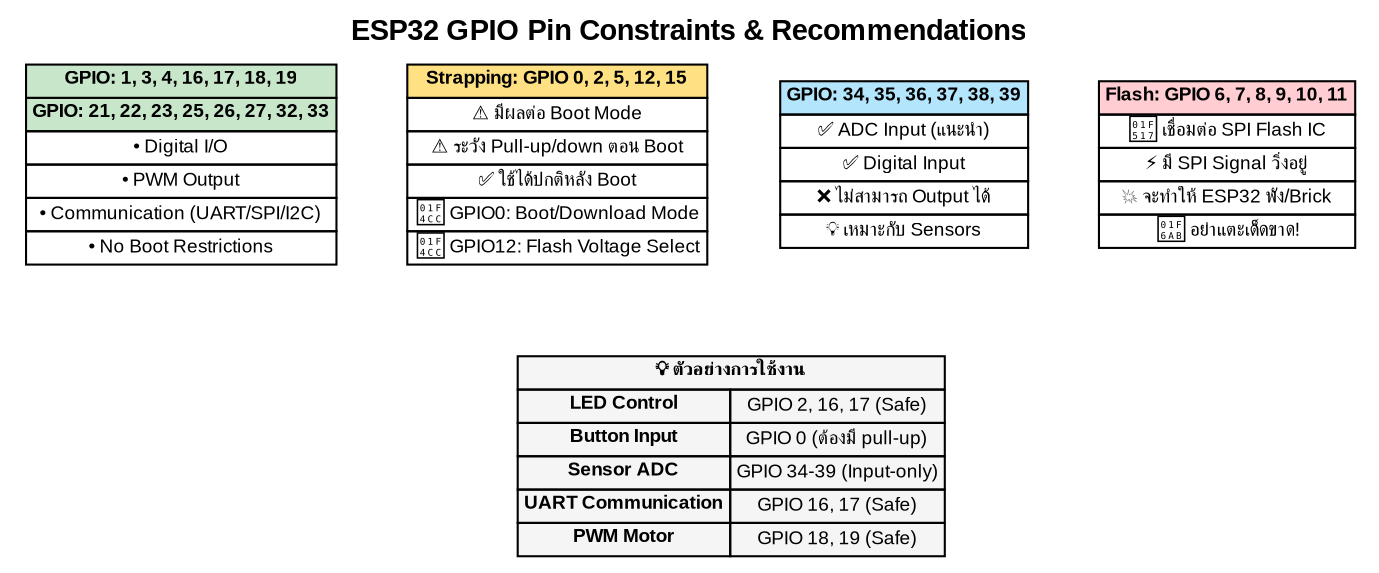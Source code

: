 digraph ESP32_GPIO_Constraints {
    // Graph settings
    rankdir=TB;
    bgcolor="white";
    node [fontname="Arial", fontsize=9];
    edge [fontname="Arial", fontsize=8];
    
    // Title
    label="ESP32 GPIO Pin Constraints & Recommendations";
    labelloc="t";
    fontsize=14;
    fontname="Arial Bold";
    
    // Safe GPIO pins
    subgraph cluster_safe {
        label="✅ Safe GPIO Pins (เสรี ใช้ได้ทุกอย่าง)";
        style=filled;
        fillcolor="#E8F5E8";
        fontsize=11;
        fontname="Arial Bold";
        
        safe_pins [label=<
            <TABLE BORDER="0" CELLBORDER="1" CELLSPACING="0">
                <TR><TD BGCOLOR="#C8E6C9"><B>GPIO: 1, 3, 4, 16, 17, 18, 19</B></TD></TR>
                <TR><TD BGCOLOR="#C8E6C9"><B>GPIO: 21, 22, 23, 25, 26, 27, 32, 33</B></TD></TR>
                <TR><TD>• Digital I/O</TD></TR>
                <TR><TD>• PWM Output</TD></TR>
                <TR><TD>• Communication (UART/SPI/I2C)</TD></TR>
                <TR><TD>• No Boot Restrictions</TD></TR>
            </TABLE>
        >, shape=plaintext];
    }
    
    // Caution pins (Strapping)
    subgraph cluster_caution {
        label="⚠️ Caution Pins (ใช้ได้แต่ระวัง Boot Mode)";
        style=filled;
        fillcolor="#FFF3E0";
        fontsize=11;
        fontname="Arial Bold";
        
        strapping_pins [label=<
            <TABLE BORDER="0" CELLBORDER="1" CELLSPACING="0">
                <TR><TD BGCOLOR="#FFE082"><B>Strapping: GPIO 0, 2, 5, 12, 15</B></TD></TR>
                <TR><TD>⚠️ มีผลต่อ Boot Mode</TD></TR>
                <TR><TD>⚠️ ระวัง Pull-up/down ตอน Boot</TD></TR>
                <TR><TD>✅ ใช้ได้ปกติหลัง Boot</TD></TR>
                <TR><TD>📌 GPIO0: Boot/Download Mode</TD></TR>
                <TR><TD>📌 GPIO12: Flash Voltage Select</TD></TR>
            </TABLE>
        >, shape=plaintext];
    }
    
    // Input-only pins
    subgraph cluster_input {
        label="🔒 Input-Only Pins (อ่านค่าได้อย่างเดียว)";
        style=filled;
        fillcolor="#E3F2FD";
        fontsize=11;
        fontname="Arial Bold";
        
        input_pins [label=<
            <TABLE BORDER="0" CELLBORDER="1" CELLSPACING="0">
                <TR><TD BGCOLOR="#B3E5FC"><B>GPIO: 34, 35, 36, 37, 38, 39</B></TD></TR>
                <TR><TD>✅ ADC Input (แนะนำ)</TD></TR>
                <TR><TD>✅ Digital Input</TD></TR>
                <TR><TD>❌ ไม่สามารถ Output ได้</TD></TR>
                <TR><TD>💡 เหมาะกับ Sensors</TD></TR>
            </TABLE>
        >, shape=plaintext];
    }
    
    // Flash pins (Forbidden)
    subgraph cluster_forbidden {
        label="🚫 Forbidden Pins (ห้ามใช้เด็ดขาด!)";
        style=filled;
        fillcolor="#FFEBEE";
        fontsize=11;
        fontname="Arial Bold";
        
        flash_pins [label=<
            <TABLE BORDER="0" CELLBORDER="1" CELLSPACING="0">
                <TR><TD BGCOLOR="#FFCDD2"><B>Flash: GPIO 6, 7, 8, 9, 10, 11</B></TD></TR>
                <TR><TD>🔗 เชื่อมต่อ SPI Flash IC</TD></TR>
                <TR><TD>⚡ มี SPI Signal วิ่งอยู่</TD></TR>
                <TR><TD>💥 จะทำให้ ESP32 พัง/Brick</TD></TR>
                <TR><TD>🚫 อย่าแตะเด็ดขาด!</TD></TR>
            </TABLE>
        >, shape=plaintext];
    }
    
    // Examples
    examples [label=<
        <TABLE BORDER="0" CELLBORDER="1" CELLSPACING="0" BGCOLOR="#F5F5F5">
            <TR><TD COLSPAN="2"><B>💡 ตัวอย่างการใช้งาน</B></TD></TR>
            <TR><TD><B>LED Control</B></TD><TD>GPIO 2, 16, 17 (Safe)</TD></TR>
            <TR><TD><B>Button Input</B></TD><TD>GPIO 0 (ต้องมี pull-up)</TD></TR>
            <TR><TD><B>Sensor ADC</B></TD><TD>GPIO 34-39 (Input-only)</TD></TR>
            <TR><TD><B>UART Communication</B></TD><TD>GPIO 16, 17 (Safe)</TD></TR>
            <TR><TD><B>PWM Motor</B></TD><TD>GPIO 18, 19 (Safe)</TD></TR>
        </TABLE>
    >, shape=plaintext];
    
    // Flow arrows showing relationship
    safe_pins -> examples [style=invis];
    strapping_pins -> examples [style=invis];
    input_pins -> examples [style=invis];
    flash_pins -> examples [style=invis];
    
    // Layout
    {rank=same; safe_pins; strapping_pins}
    {rank=same; input_pins; flash_pins}
    {rank=same; examples}
}
